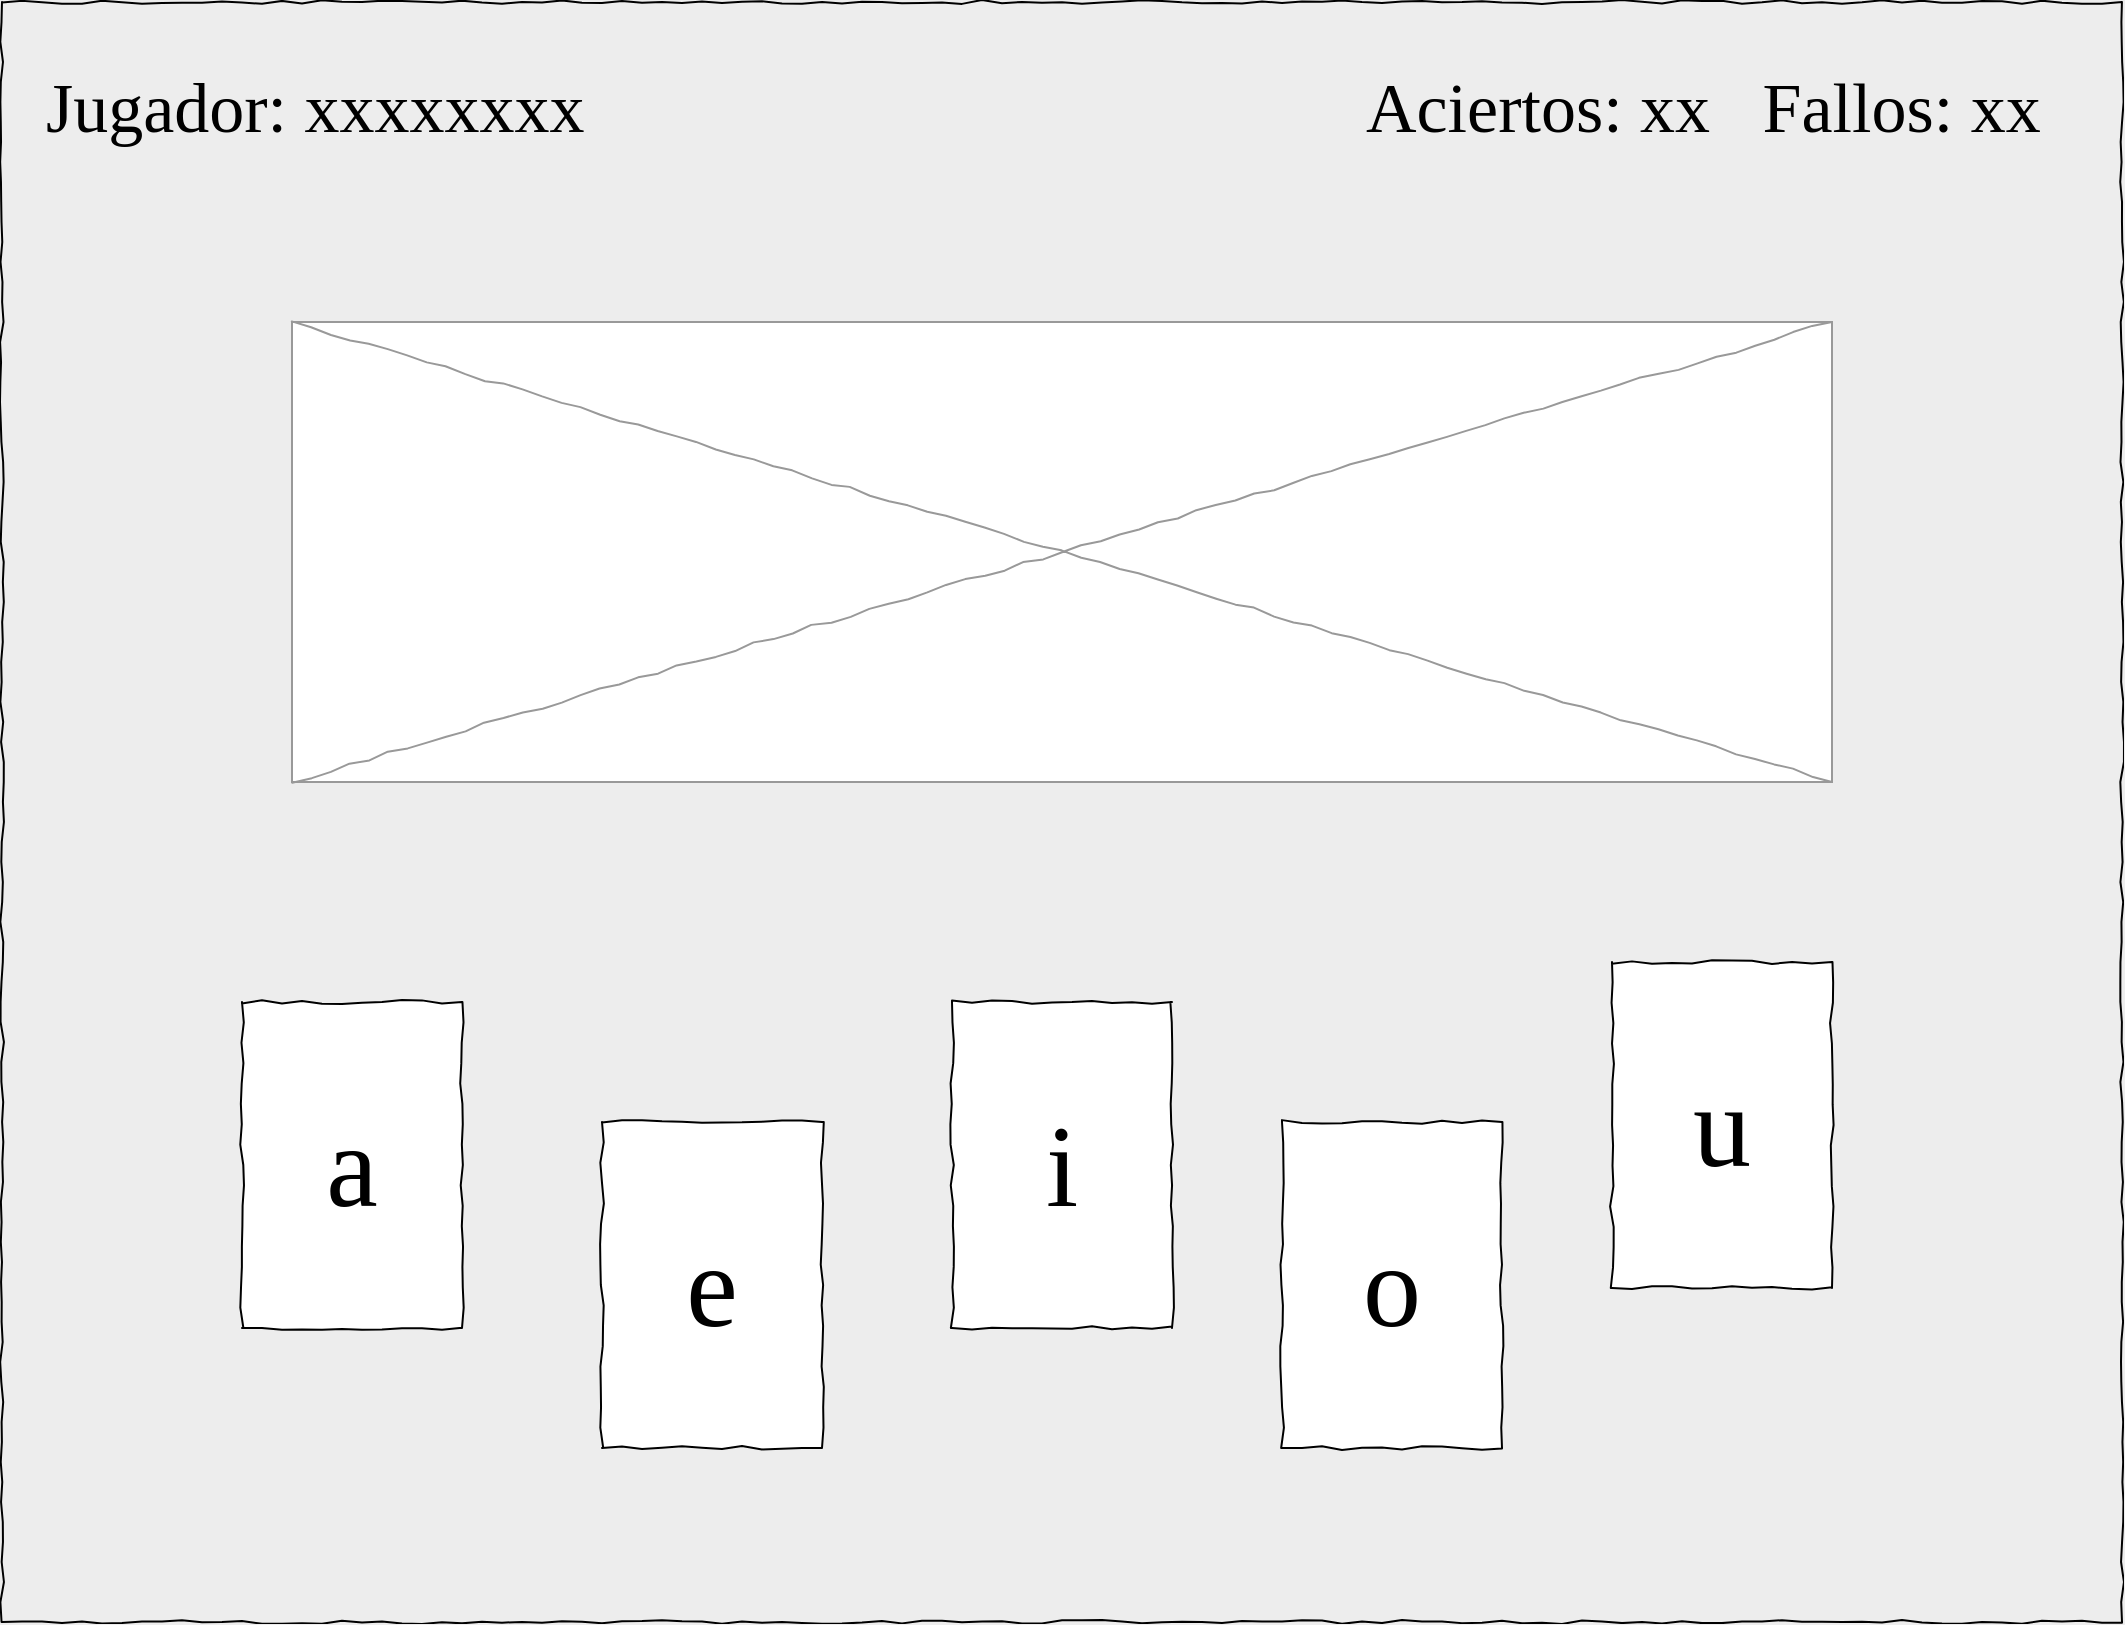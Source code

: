 <mxfile version="21.1.9" type="github">
  <diagram name="Page-1" id="03018318-947c-dd8e-b7a3-06fadd420f32">
    <mxGraphModel dx="1434" dy="775" grid="1" gridSize="10" guides="1" tooltips="1" connect="1" arrows="1" fold="1" page="1" pageScale="1" pageWidth="1100" pageHeight="850" background="#ededed" math="0" shadow="0">
      <root>
        <mxCell id="0" />
        <mxCell id="1" parent="0" />
        <mxCell id="677b7b8949515195-1" value="" style="whiteSpace=wrap;html=1;rounded=0;shadow=0;labelBackgroundColor=none;strokeColor=#000000;strokeWidth=1;fillColor=none;fontFamily=Verdana;fontSize=12;fontColor=none;align=center;comic=1;noLabel=1;" parent="1" vertex="1">
          <mxGeometry x="20" y="20" width="1060" height="810" as="geometry" />
        </mxCell>
        <mxCell id="677b7b8949515195-4" value="Jugador: xxxxxxxx" style="text;html=1;points=[];align=left;verticalAlign=top;spacingTop=-4;fontSize=35;fontFamily=Verdana" parent="1" vertex="1">
          <mxGeometry x="40" y="50" width="270" height="50" as="geometry" />
        </mxCell>
        <mxCell id="677b7b8949515195-16" value="" style="verticalLabelPosition=bottom;shadow=0;dashed=0;align=center;html=1;verticalAlign=top;strokeWidth=1;shape=mxgraph.mockup.graphics.simpleIcon;strokeColor=#999999;rounded=0;labelBackgroundColor=none;fontFamily=Verdana;fontSize=14;fontColor=#000000;comic=1;" parent="1" vertex="1">
          <mxGeometry x="165" y="180" width="770" height="230" as="geometry" />
        </mxCell>
        <mxCell id="NaVw0asXfyouuendmqU3-1" value="&lt;font style=&quot;font-size: 58px;&quot;&gt;a&lt;/font&gt;" style="whiteSpace=wrap;html=1;rounded=0;shadow=0;labelBackgroundColor=none;strokeWidth=1;fontFamily=Verdana;fontSize=28;align=center;comic=1;" vertex="1" parent="1">
          <mxGeometry x="140" y="520" width="110" height="163" as="geometry" />
        </mxCell>
        <mxCell id="NaVw0asXfyouuendmqU3-6" value="Aciertos: xx&amp;nbsp; &amp;nbsp;Fallos: xx" style="text;html=1;points=[];align=left;verticalAlign=top;spacingTop=-4;fontSize=35;fontFamily=Verdana" vertex="1" parent="1">
          <mxGeometry x="700" y="50" width="360" height="50" as="geometry" />
        </mxCell>
        <mxCell id="NaVw0asXfyouuendmqU3-7" value="&lt;font style=&quot;font-size: 58px;&quot;&gt;e&lt;/font&gt;" style="whiteSpace=wrap;html=1;rounded=0;shadow=0;labelBackgroundColor=none;strokeWidth=1;fontFamily=Verdana;fontSize=28;align=center;comic=1;" vertex="1" parent="1">
          <mxGeometry x="320" y="580" width="110" height="163" as="geometry" />
        </mxCell>
        <mxCell id="NaVw0asXfyouuendmqU3-8" value="&lt;font style=&quot;font-size: 58px;&quot;&gt;i&lt;/font&gt;" style="whiteSpace=wrap;html=1;rounded=0;shadow=0;labelBackgroundColor=none;strokeWidth=1;fontFamily=Verdana;fontSize=28;align=center;comic=1;" vertex="1" parent="1">
          <mxGeometry x="495" y="520" width="110" height="163" as="geometry" />
        </mxCell>
        <mxCell id="NaVw0asXfyouuendmqU3-9" value="&lt;font style=&quot;font-size: 58px;&quot;&gt;o&lt;/font&gt;" style="whiteSpace=wrap;html=1;rounded=0;shadow=0;labelBackgroundColor=none;strokeWidth=1;fontFamily=Verdana;fontSize=28;align=center;comic=1;" vertex="1" parent="1">
          <mxGeometry x="660" y="580" width="110" height="163" as="geometry" />
        </mxCell>
        <mxCell id="NaVw0asXfyouuendmqU3-10" value="&lt;font style=&quot;font-size: 58px;&quot;&gt;u&lt;/font&gt;" style="whiteSpace=wrap;html=1;rounded=0;shadow=0;labelBackgroundColor=none;strokeWidth=1;fontFamily=Verdana;fontSize=28;align=center;comic=1;" vertex="1" parent="1">
          <mxGeometry x="825" y="500" width="110" height="163" as="geometry" />
        </mxCell>
      </root>
    </mxGraphModel>
  </diagram>
</mxfile>
